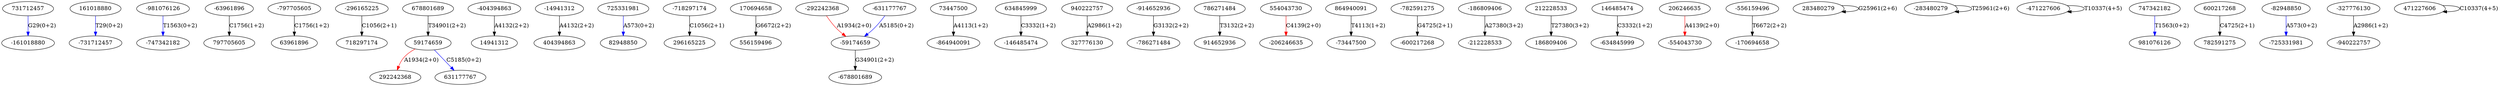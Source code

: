 digraph {
nodesep = 0.5;
731712457 [style=filled fillcolor="white"]
-731712457 [style=filled fillcolor="white"]
-747342182 [style=filled fillcolor="white"]
-63961896 [style=filled fillcolor="white"]
63961896 [style=filled fillcolor="white"]
-296165225 [style=filled fillcolor="white"]
678801689 [style=filled fillcolor="white"]
-404394863 [style=filled fillcolor="white"]
404394863 [style=filled fillcolor="white"]
-14941312 [style=filled fillcolor="white"]
14941312 [style=filled fillcolor="white"]
82948850 [style=filled fillcolor="white"]
-718297174 [style=filled fillcolor="white"]
59174659 [style=filled fillcolor="white"]
556159496 [style=filled fillcolor="white"]
-678801689 [style=filled fillcolor="white"]
73447500 [style=filled fillcolor="white"]
161018880 [style=filled fillcolor="white"]
-797705605 [style=filled fillcolor="white"]
634845999 [style=filled fillcolor="white"]
940222757 [style=filled fillcolor="white"]
-292242368 [style=filled fillcolor="white"]
292242368 [style=filled fillcolor="white"]
-786271484 [style=filled fillcolor="white"]
786271484 [style=filled fillcolor="white"]
170694658 [style=filled fillcolor="white"]
914652936 [style=filled fillcolor="white"]
-206246635 [style=filled fillcolor="white"]
-73447500 [style=filled fillcolor="white"]
-600217268 [style=filled fillcolor="white"]
-186809406 [style=filled fillcolor="white"]
186809406 [style=filled fillcolor="white"]
718297174 [style=filled fillcolor="white"]
-634845999 [style=filled fillcolor="white"]
206246635 [style=filled fillcolor="white"]
-782591275 [style=filled fillcolor="white"]
-981076126 [style=filled fillcolor="white"]
-914652936 [style=filled fillcolor="white"]
296165225 [style=filled fillcolor="white"]
554043730 [style=filled fillcolor="white"]
-59174659 [style=filled fillcolor="white"]
-170694658 [style=filled fillcolor="white"]
283480279 [style=filled fillcolor="white"]
-283480279 [style=filled fillcolor="white"]
631177767 [style=filled fillcolor="white"]
-471227606 [style=filled fillcolor="white"]
-161018880 [style=filled fillcolor="white"]
-556159496 [style=filled fillcolor="white"]
212228533 [style=filled fillcolor="white"]
-212228533 [style=filled fillcolor="white"]
981076126 [style=filled fillcolor="white"]
600217268 [style=filled fillcolor="white"]
-631177767 [style=filled fillcolor="white"]
146485474 [style=filled fillcolor="white"]
797705605 [style=filled fillcolor="white"]
-146485474 [style=filled fillcolor="white"]
864940091 [style=filled fillcolor="white"]
-864940091 [style=filled fillcolor="white"]
-82948850 [style=filled fillcolor="white"]
782591275 [style=filled fillcolor="white"]
725331981 [style=filled fillcolor="white"]
-725331981 [style=filled fillcolor="white"]
-554043730 [style=filled fillcolor="white"]
327776130 [style=filled fillcolor="white"]
-327776130 [style=filled fillcolor="white"]
471227606 [style=filled fillcolor="white"]
747342182 [style=filled fillcolor="white"]
-940222757 [style=filled fillcolor="white"]
"731712457" -> "-161018880" [label="G29(0+2)", color="blue", penwidth=1]
"-63961896" -> "797705605" [label="C1756(1+2)", color="black", penwidth=1]
"-296165225" -> "718297174" [label="C1056(2+1)", color="black", penwidth=1]
"678801689" -> "59174659" [label="T34901(2+2)", color="black", penwidth=1]
"-404394863" -> "14941312" [label="A4132(2+2)", color="black", penwidth=1]
"-14941312" -> "404394863" [label="A4132(2+2)", color="black", penwidth=1]
"-718297174" -> "296165225" [label="C1056(2+1)", color="black", penwidth=1]
"59174659" -> "292242368" [label="A1934(2+0)", color="red", penwidth=1]
"59174659" -> "631177767" [label="C5185(0+2)", color="blue", penwidth=1]
"73447500" -> "-864940091" [label="A4113(1+2)", color="black", penwidth=1]
"161018880" -> "-731712457" [label="T29(0+2)", color="blue", penwidth=1]
"-797705605" -> "63961896" [label="C1756(1+2)", color="black", penwidth=1]
"634845999" -> "-146485474" [label="C3332(1+2)", color="black", penwidth=1]
"940222757" -> "327776130" [label="A2986(1+2)", color="black", penwidth=1]
"-292242368" -> "-59174659" [label="A1934(2+0)", color="red", penwidth=1]
"786271484" -> "914652936" [label="T3132(2+2)", color="black", penwidth=1]
"170694658" -> "556159496" [label="G6672(2+2)", color="black", penwidth=1]
"-186809406" -> "-212228533" [label="A27380(3+2)", color="black", penwidth=1]
"206246635" -> "-554043730" [label="A4139(2+0)", color="red", penwidth=1]
"-782591275" -> "-600217268" [label="G4725(2+1)", color="black", penwidth=1]
"-981076126" -> "-747342182" [label="T1563(0+2)", color="blue", penwidth=1]
"-914652936" -> "-786271484" [label="G3132(2+2)", color="black", penwidth=1]
"554043730" -> "-206246635" [label="C4139(2+0)", color="red", penwidth=1]
"-59174659" -> "-678801689" [label="G34901(2+2)", color="black", penwidth=1]
"283480279" -> "283480279" [label="G25961(2+6)", color="black", penwidth=1]
"-283480279" -> "-283480279" [label="T25961(2+6)", color="black", penwidth=1]
"-471227606" -> "-471227606" [label="T10337(4+5)", color="black", penwidth=1]
"-556159496" -> "-170694658" [label="T6672(2+2)", color="black", penwidth=1]
"212228533" -> "186809406" [label="T27380(3+2)", color="black", penwidth=1]
"600217268" -> "782591275" [label="C4725(2+1)", color="black", penwidth=1]
"-631177767" -> "-59174659" [label="A5185(0+2)", color="blue", penwidth=1]
"146485474" -> "-634845999" [label="C3332(1+2)", color="black", penwidth=1]
"864940091" -> "-73447500" [label="T4113(1+2)", color="black", penwidth=1]
"-82948850" -> "-725331981" [label="A573(0+2)", color="blue", penwidth=1]
"725331981" -> "82948850" [label="A573(0+2)", color="blue", penwidth=1]
"-327776130" -> "-940222757" [label="A2986(1+2)", color="black", penwidth=1]
"471227606" -> "471227606" [label="C10337(4+5)", color="black", penwidth=1]
"747342182" -> "981076126" [label="T1563(0+2)", color="blue", penwidth=1]
}
